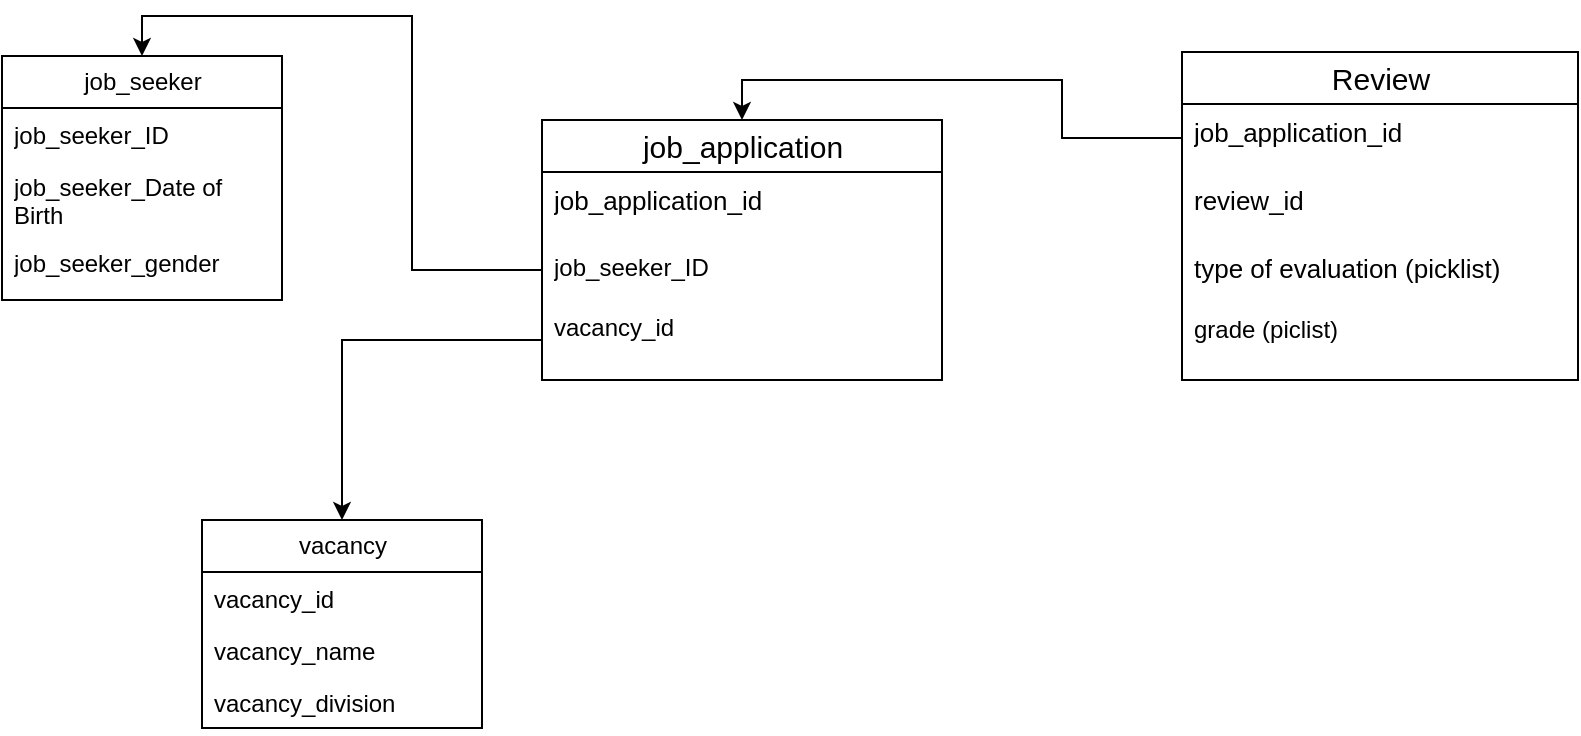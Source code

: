 <mxfile version="20.7.4" type="github">
  <diagram id="2GgVIb7Z59eeOR562pFj" name="Страница 1">
    <mxGraphModel dx="1050" dy="549" grid="1" gridSize="10" guides="1" tooltips="1" connect="1" arrows="1" fold="1" page="1" pageScale="1" pageWidth="827" pageHeight="1169" math="0" shadow="0">
      <root>
        <mxCell id="0" />
        <mxCell id="1" parent="0" />
        <mxCell id="G0CQ5FTxM2FuH2LqOnei-1" value="&lt;span style=&quot;&quot;&gt;job_seeker&lt;/span&gt;" style="swimlane;fontStyle=0;childLayout=stackLayout;horizontal=1;startSize=26;fillColor=none;horizontalStack=0;resizeParent=1;resizeParentMax=0;resizeLast=0;collapsible=1;marginBottom=0;html=1;" parent="1" vertex="1">
          <mxGeometry x="20" y="68" width="140" height="122" as="geometry">
            <mxRectangle x="600" y="20" width="100" height="30" as="alternateBounds" />
          </mxGeometry>
        </mxCell>
        <mxCell id="G0CQ5FTxM2FuH2LqOnei-2" value="&lt;span style=&quot;text-align: center;&quot;&gt;job_seeker_&lt;/span&gt;ID" style="text;strokeColor=none;fillColor=none;align=left;verticalAlign=top;spacingLeft=4;spacingRight=4;overflow=hidden;rotatable=0;points=[[0,0.5],[1,0.5]];portConstraint=eastwest;whiteSpace=wrap;html=1;" parent="G0CQ5FTxM2FuH2LqOnei-1" vertex="1">
          <mxGeometry y="26" width="140" height="26" as="geometry" />
        </mxCell>
        <mxCell id="G0CQ5FTxM2FuH2LqOnei-3" value="&lt;span style=&quot;text-align: center;&quot;&gt;job_seeker_&lt;/span&gt;Date of Birth" style="text;strokeColor=none;fillColor=none;align=left;verticalAlign=top;spacingLeft=4;spacingRight=4;overflow=hidden;rotatable=0;points=[[0,0.5],[1,0.5]];portConstraint=eastwest;whiteSpace=wrap;html=1;" parent="G0CQ5FTxM2FuH2LqOnei-1" vertex="1">
          <mxGeometry y="52" width="140" height="38" as="geometry" />
        </mxCell>
        <mxCell id="G0CQ5FTxM2FuH2LqOnei-4" value="&lt;span style=&quot;text-align: center;&quot;&gt;job_seeker_&lt;/span&gt;gender" style="text;strokeColor=none;fillColor=none;align=left;verticalAlign=top;spacingLeft=4;spacingRight=4;overflow=hidden;rotatable=0;points=[[0,0.5],[1,0.5]];portConstraint=eastwest;whiteSpace=wrap;html=1;" parent="G0CQ5FTxM2FuH2LqOnei-1" vertex="1">
          <mxGeometry y="90" width="140" height="32" as="geometry" />
        </mxCell>
        <mxCell id="G0CQ5FTxM2FuH2LqOnei-5" value="&lt;span style=&quot;&quot;&gt;vacancy&lt;/span&gt;" style="swimlane;fontStyle=0;childLayout=stackLayout;horizontal=1;startSize=26;fillColor=none;horizontalStack=0;resizeParent=1;resizeParentMax=0;resizeLast=0;collapsible=1;marginBottom=0;html=1;" parent="1" vertex="1">
          <mxGeometry x="120" y="300" width="140" height="104" as="geometry">
            <mxRectangle x="600" y="20" width="100" height="30" as="alternateBounds" />
          </mxGeometry>
        </mxCell>
        <mxCell id="G0CQ5FTxM2FuH2LqOnei-6" value="vacancy_id&lt;br&gt;" style="text;strokeColor=none;fillColor=none;align=left;verticalAlign=top;spacingLeft=4;spacingRight=4;overflow=hidden;rotatable=0;points=[[0,0.5],[1,0.5]];portConstraint=eastwest;whiteSpace=wrap;html=1;" parent="G0CQ5FTxM2FuH2LqOnei-5" vertex="1">
          <mxGeometry y="26" width="140" height="26" as="geometry" />
        </mxCell>
        <mxCell id="G0CQ5FTxM2FuH2LqOnei-7" value="vacancy_name" style="text;strokeColor=none;fillColor=none;align=left;verticalAlign=top;spacingLeft=4;spacingRight=4;overflow=hidden;rotatable=0;points=[[0,0.5],[1,0.5]];portConstraint=eastwest;whiteSpace=wrap;html=1;" parent="G0CQ5FTxM2FuH2LqOnei-5" vertex="1">
          <mxGeometry y="52" width="140" height="26" as="geometry" />
        </mxCell>
        <mxCell id="G0CQ5FTxM2FuH2LqOnei-8" value="vacancy_division" style="text;strokeColor=none;fillColor=none;align=left;verticalAlign=top;spacingLeft=4;spacingRight=4;overflow=hidden;rotatable=0;points=[[0,0.5],[1,0.5]];portConstraint=eastwest;whiteSpace=wrap;html=1;" parent="G0CQ5FTxM2FuH2LqOnei-5" vertex="1">
          <mxGeometry y="78" width="140" height="26" as="geometry" />
        </mxCell>
        <mxCell id="G0CQ5FTxM2FuH2LqOnei-21" value="&lt;span style=&quot;font-size: 15px; text-align: left;&quot;&gt;Review&lt;/span&gt;" style="swimlane;fontStyle=0;childLayout=stackLayout;horizontal=1;startSize=26;fillColor=none;horizontalStack=0;resizeParent=1;resizeParentMax=0;resizeLast=0;collapsible=1;marginBottom=0;html=1;" parent="1" vertex="1">
          <mxGeometry x="610" y="66" width="198" height="164" as="geometry">
            <mxRectangle x="600" y="20" width="100" height="30" as="alternateBounds" />
          </mxGeometry>
        </mxCell>
        <mxCell id="4oIiXmmQZmdWy_e-EyK7-8" value="&lt;font style=&quot;&quot;&gt;&lt;font style=&quot;font-size: 13px;&quot;&gt;job_application_id&lt;/font&gt;&lt;br&gt;&lt;/font&gt;" style="text;strokeColor=none;fillColor=none;align=left;verticalAlign=top;spacingLeft=4;spacingRight=4;overflow=hidden;rotatable=0;points=[[0,0.5],[1,0.5]];portConstraint=eastwest;whiteSpace=wrap;html=1;" vertex="1" parent="G0CQ5FTxM2FuH2LqOnei-21">
          <mxGeometry y="26" width="198" height="34" as="geometry" />
        </mxCell>
        <mxCell id="G0CQ5FTxM2FuH2LqOnei-22" value="&lt;font style=&quot;font-size: 13px;&quot;&gt;review_id&lt;br&gt;&lt;/font&gt;" style="text;strokeColor=none;fillColor=none;align=left;verticalAlign=top;spacingLeft=4;spacingRight=4;overflow=hidden;rotatable=0;points=[[0,0.5],[1,0.5]];portConstraint=eastwest;whiteSpace=wrap;html=1;" parent="G0CQ5FTxM2FuH2LqOnei-21" vertex="1">
          <mxGeometry y="60" width="198" height="34" as="geometry" />
        </mxCell>
        <mxCell id="G0CQ5FTxM2FuH2LqOnei-24" value="&lt;span style=&quot;font-size: 13px;&quot;&gt;type of evaluation (picklist)&lt;br&gt;&lt;br&gt;&lt;/span&gt;grade (piclist)&lt;br&gt;&lt;br&gt;" style="text;strokeColor=none;fillColor=none;align=left;verticalAlign=top;spacingLeft=4;spacingRight=4;overflow=hidden;rotatable=0;points=[[0,0.5],[1,0.5]];portConstraint=eastwest;whiteSpace=wrap;html=1;" parent="G0CQ5FTxM2FuH2LqOnei-21" vertex="1">
          <mxGeometry y="94" width="198" height="70" as="geometry" />
        </mxCell>
        <mxCell id="NOUBhcti9egwsq5UQ4Ih-1" value="&lt;div style=&quot;text-align: left;&quot;&gt;&lt;span style=&quot;background-color: initial; font-size: 15px;&quot;&gt;job_application&lt;/span&gt;&lt;/div&gt;" style="swimlane;fontStyle=0;childLayout=stackLayout;horizontal=1;startSize=26;fillColor=none;horizontalStack=0;resizeParent=1;resizeParentMax=0;resizeLast=0;collapsible=1;marginBottom=0;html=1;" parent="1" vertex="1">
          <mxGeometry x="290" y="100" width="200" height="130" as="geometry">
            <mxRectangle x="280" y="100" width="100" height="30" as="alternateBounds" />
          </mxGeometry>
        </mxCell>
        <mxCell id="NOUBhcti9egwsq5UQ4Ih-2" value="&lt;font style=&quot;&quot;&gt;&lt;font style=&quot;font-size: 13px;&quot;&gt;job_application_id&lt;/font&gt;&lt;br&gt;&lt;/font&gt;" style="text;strokeColor=none;fillColor=none;align=left;verticalAlign=top;spacingLeft=4;spacingRight=4;overflow=hidden;rotatable=0;points=[[0,0.5],[1,0.5]];portConstraint=eastwest;whiteSpace=wrap;html=1;" parent="NOUBhcti9egwsq5UQ4Ih-1" vertex="1">
          <mxGeometry y="26" width="200" height="34" as="geometry" />
        </mxCell>
        <mxCell id="NOUBhcti9egwsq5UQ4Ih-3" value="&lt;span style=&quot;border-color: var(--border-color); text-align: center;&quot;&gt;job_seeker_&lt;/span&gt;ID" style="text;strokeColor=none;fillColor=none;align=left;verticalAlign=top;spacingLeft=4;spacingRight=4;overflow=hidden;rotatable=0;points=[[0,0.5],[1,0.5]];portConstraint=eastwest;whiteSpace=wrap;html=1;" parent="NOUBhcti9egwsq5UQ4Ih-1" vertex="1">
          <mxGeometry y="60" width="200" height="30" as="geometry" />
        </mxCell>
        <mxCell id="Ir_fAuo7hIT-dw_dm3xQ-4" value="vacancy_id" style="text;strokeColor=none;fillColor=none;align=left;verticalAlign=top;spacingLeft=4;spacingRight=4;overflow=hidden;rotatable=0;points=[[0,0.5],[1,0.5]];portConstraint=eastwest;whiteSpace=wrap;html=1;" parent="NOUBhcti9egwsq5UQ4Ih-1" vertex="1">
          <mxGeometry y="90" width="200" height="40" as="geometry" />
        </mxCell>
        <mxCell id="Ir_fAuo7hIT-dw_dm3xQ-5" style="edgeStyle=orthogonalEdgeStyle;rounded=0;orthogonalLoop=1;jettySize=auto;html=1;entryX=0.5;entryY=0;entryDx=0;entryDy=0;" parent="1" source="Ir_fAuo7hIT-dw_dm3xQ-4" target="G0CQ5FTxM2FuH2LqOnei-5" edge="1">
          <mxGeometry relative="1" as="geometry" />
        </mxCell>
        <mxCell id="Ir_fAuo7hIT-dw_dm3xQ-6" style="edgeStyle=orthogonalEdgeStyle;rounded=0;orthogonalLoop=1;jettySize=auto;html=1;entryX=0.5;entryY=0;entryDx=0;entryDy=0;" parent="1" source="NOUBhcti9egwsq5UQ4Ih-3" target="G0CQ5FTxM2FuH2LqOnei-1" edge="1">
          <mxGeometry relative="1" as="geometry" />
        </mxCell>
        <mxCell id="4oIiXmmQZmdWy_e-EyK7-12" style="edgeStyle=orthogonalEdgeStyle;rounded=0;orthogonalLoop=1;jettySize=auto;html=1;entryX=0.5;entryY=0;entryDx=0;entryDy=0;fontSize=13;" edge="1" parent="1" source="4oIiXmmQZmdWy_e-EyK7-8" target="NOUBhcti9egwsq5UQ4Ih-1">
          <mxGeometry relative="1" as="geometry" />
        </mxCell>
      </root>
    </mxGraphModel>
  </diagram>
</mxfile>
